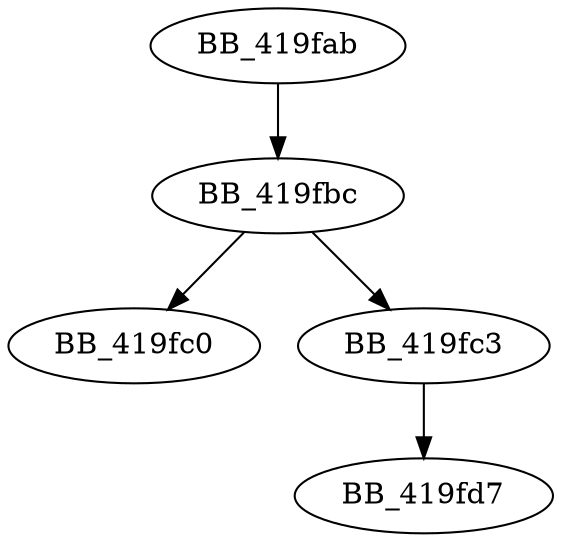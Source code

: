 DiGraph __invalid_parameter{
BB_419fab->BB_419fbc
BB_419fbc->BB_419fc0
BB_419fbc->BB_419fc3
BB_419fc3->BB_419fd7
}
